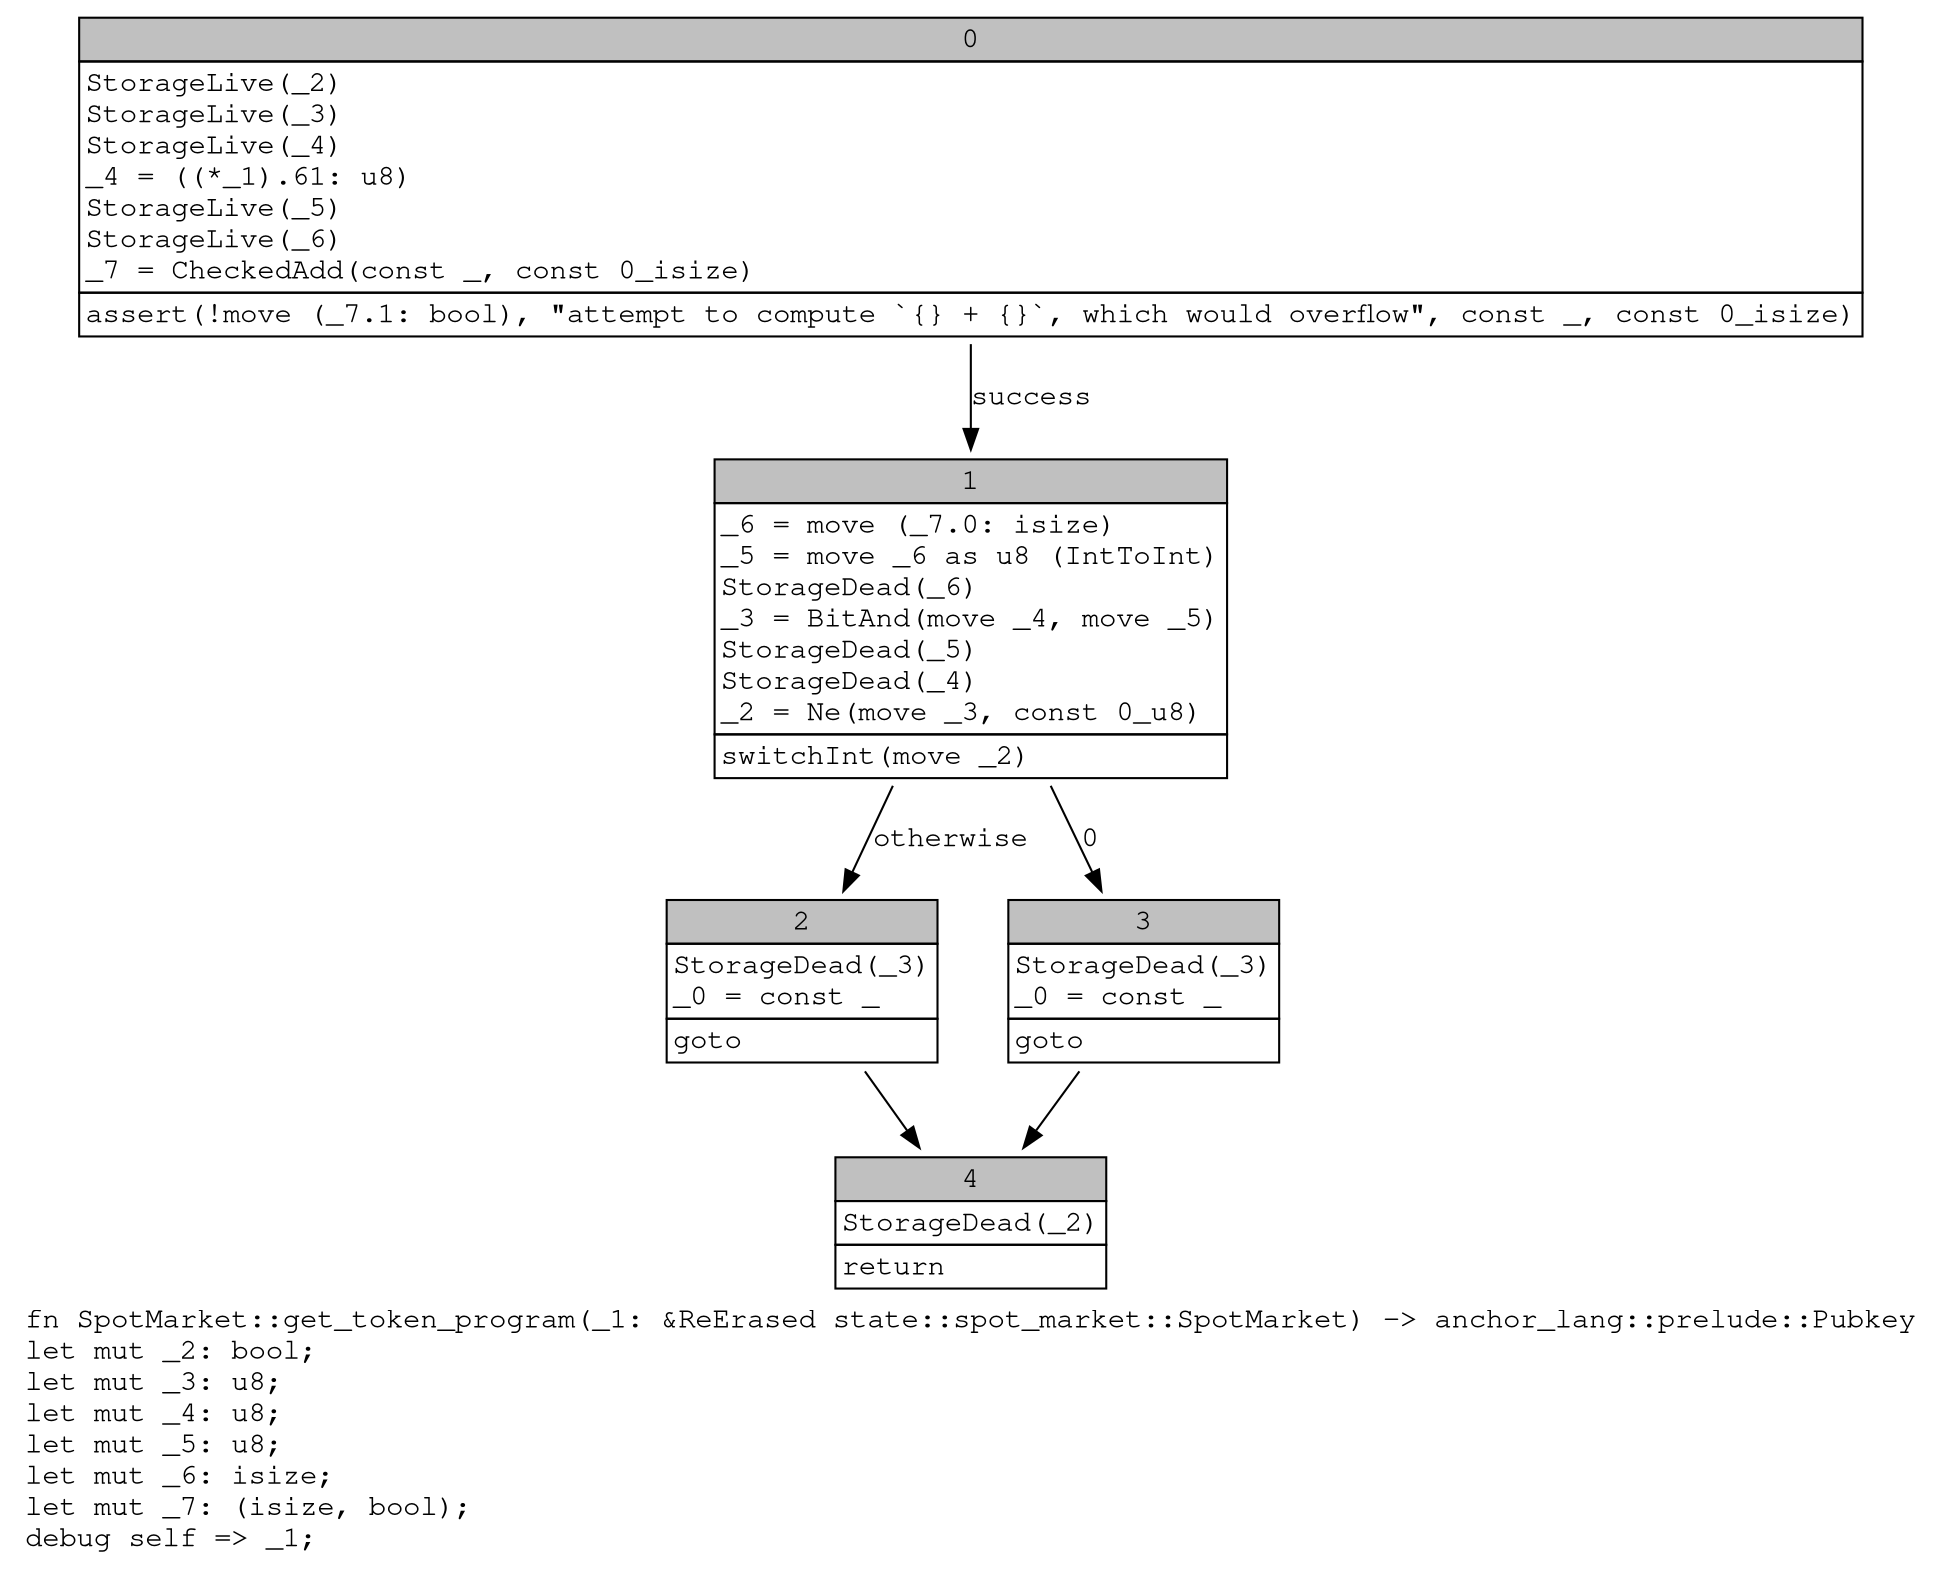 digraph Mir_0_4094 {
    graph [fontname="Courier, monospace"];
    node [fontname="Courier, monospace"];
    edge [fontname="Courier, monospace"];
    label=<fn SpotMarket::get_token_program(_1: &amp;ReErased state::spot_market::SpotMarket) -&gt; anchor_lang::prelude::Pubkey<br align="left"/>let mut _2: bool;<br align="left"/>let mut _3: u8;<br align="left"/>let mut _4: u8;<br align="left"/>let mut _5: u8;<br align="left"/>let mut _6: isize;<br align="left"/>let mut _7: (isize, bool);<br align="left"/>debug self =&gt; _1;<br align="left"/>>;
    bb0__0_4094 [shape="none", label=<<table border="0" cellborder="1" cellspacing="0"><tr><td bgcolor="gray" align="center" colspan="1">0</td></tr><tr><td align="left" balign="left">StorageLive(_2)<br/>StorageLive(_3)<br/>StorageLive(_4)<br/>_4 = ((*_1).61: u8)<br/>StorageLive(_5)<br/>StorageLive(_6)<br/>_7 = CheckedAdd(const _, const 0_isize)<br/></td></tr><tr><td align="left">assert(!move (_7.1: bool), &quot;attempt to compute `{} + {}`, which would overflow&quot;, const _, const 0_isize)</td></tr></table>>];
    bb1__0_4094 [shape="none", label=<<table border="0" cellborder="1" cellspacing="0"><tr><td bgcolor="gray" align="center" colspan="1">1</td></tr><tr><td align="left" balign="left">_6 = move (_7.0: isize)<br/>_5 = move _6 as u8 (IntToInt)<br/>StorageDead(_6)<br/>_3 = BitAnd(move _4, move _5)<br/>StorageDead(_5)<br/>StorageDead(_4)<br/>_2 = Ne(move _3, const 0_u8)<br/></td></tr><tr><td align="left">switchInt(move _2)</td></tr></table>>];
    bb2__0_4094 [shape="none", label=<<table border="0" cellborder="1" cellspacing="0"><tr><td bgcolor="gray" align="center" colspan="1">2</td></tr><tr><td align="left" balign="left">StorageDead(_3)<br/>_0 = const _<br/></td></tr><tr><td align="left">goto</td></tr></table>>];
    bb3__0_4094 [shape="none", label=<<table border="0" cellborder="1" cellspacing="0"><tr><td bgcolor="gray" align="center" colspan="1">3</td></tr><tr><td align="left" balign="left">StorageDead(_3)<br/>_0 = const _<br/></td></tr><tr><td align="left">goto</td></tr></table>>];
    bb4__0_4094 [shape="none", label=<<table border="0" cellborder="1" cellspacing="0"><tr><td bgcolor="gray" align="center" colspan="1">4</td></tr><tr><td align="left" balign="left">StorageDead(_2)<br/></td></tr><tr><td align="left">return</td></tr></table>>];
    bb0__0_4094 -> bb1__0_4094 [label="success"];
    bb1__0_4094 -> bb3__0_4094 [label="0"];
    bb1__0_4094 -> bb2__0_4094 [label="otherwise"];
    bb2__0_4094 -> bb4__0_4094 [label=""];
    bb3__0_4094 -> bb4__0_4094 [label=""];
}
